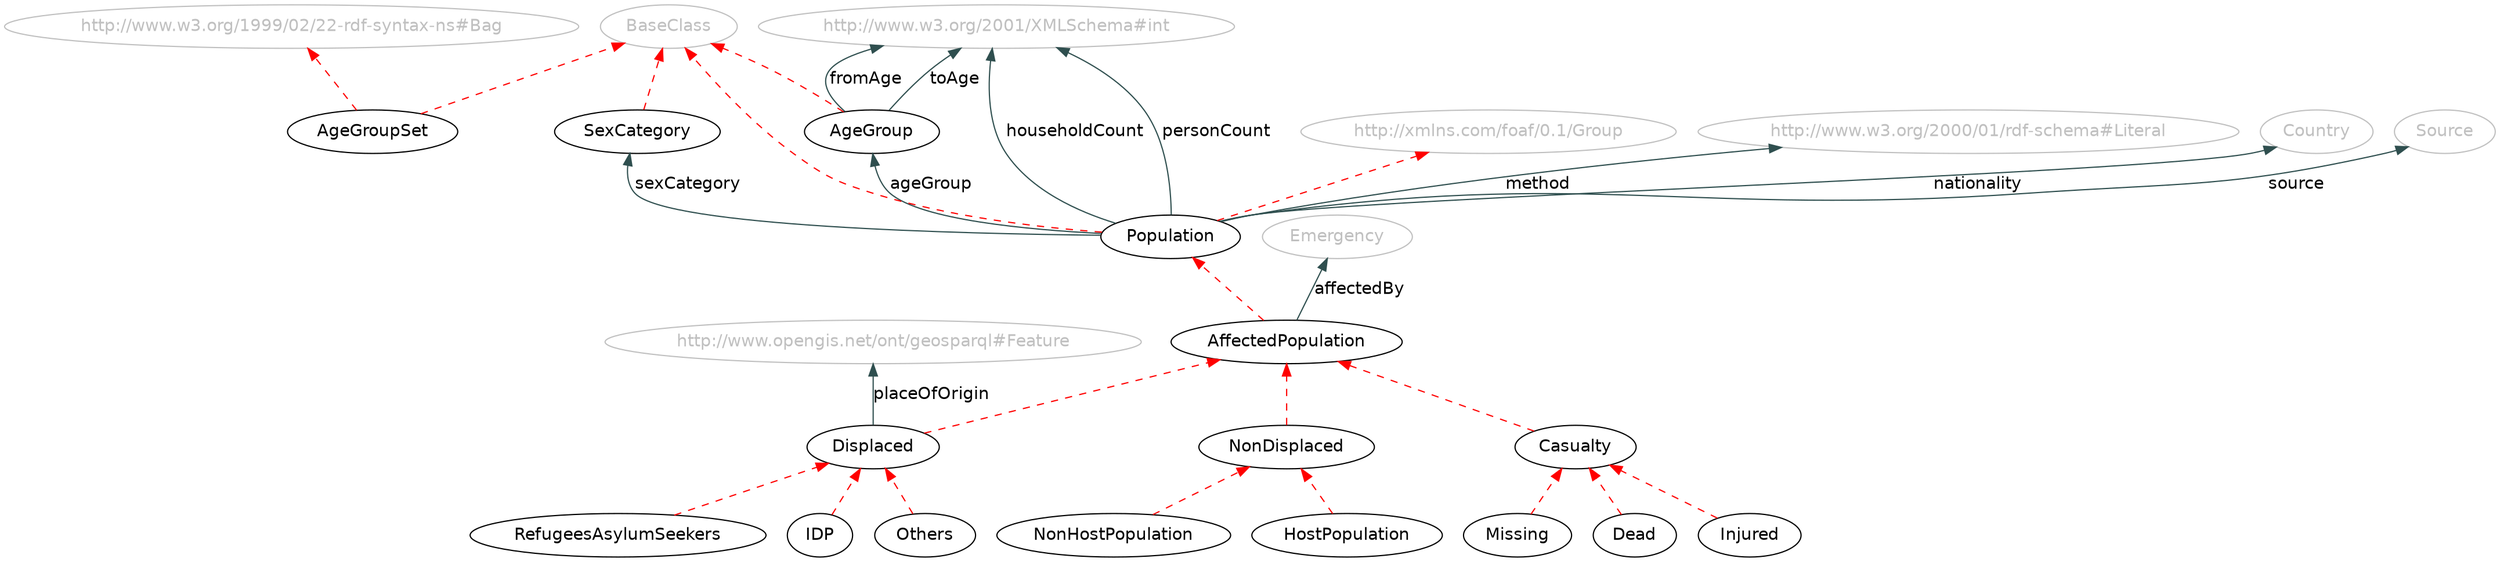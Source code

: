 digraph { 
 rankdir="BT";	
 charset="utf-8";
 overlap=false;
 edge [color=darkslategray];
 edge [fontname=Helvetica];
 node [fontname=Helvetica];

"AffectedPopulation" [ URL = "./#AffectedPopulation"] ;
		"AffectedPopulation" -> "Population" [ color=red style="dashed" ]; 
			"AgeGroup" [ URL = "./#AgeGroup"] ;
		"BaseClass" [ URL = "./#AgeGroup" color="gray" fontcolor="gray"] ;
				"AgeGroup" -> "BaseClass" [ color=red style="dashed" ]; 
			"AgeGroupSet" [ URL = "./#AgeGroupSet"] ;
		"BaseClass" [ URL = "./#AgeGroupSet" color="gray" fontcolor="gray"] ;
				"AgeGroupSet" -> "BaseClass" [ color=red style="dashed" ]; 
			"http://www.w3.org/1999/02/22-rdf-syntax-ns#Bag" [ URL = "./#AgeGroupSet" color="gray" fontcolor="gray"] ;
				"AgeGroupSet" -> "http://www.w3.org/1999/02/22-rdf-syntax-ns#Bag" [ color=red style="dashed" ]; 
			"Casualty" [ URL = "./#Casualty"] ;
		"Casualty" -> "AffectedPopulation" [ color=red style="dashed" ]; 
			"Dead" [ URL = "./#Dead"] ;
		"Dead" -> "Casualty" [ color=red style="dashed" ]; 
			"Displaced" [ URL = "./#Displaced"] ;
		"Displaced" -> "AffectedPopulation" [ color=red style="dashed" ]; 
			"HostPopulation" [ URL = "./#HostPopulation"] ;
		"HostPopulation" -> "NonDisplaced" [ color=red style="dashed" ]; 
			"IDP" [ URL = "./#IDP"] ;
		"IDP" -> "Displaced" [ color=red style="dashed" ]; 
			"Injured" [ URL = "./#Injured"] ;
		"Injured" -> "Casualty" [ color=red style="dashed" ]; 
			"Missing" [ URL = "./#Missing"] ;
		"Missing" -> "Casualty" [ color=red style="dashed" ]; 
			"NonDisplaced" [ URL = "./#NonDisplaced"] ;
		"NonDisplaced" -> "AffectedPopulation" [ color=red style="dashed" ]; 
			"NonHostPopulation" [ URL = "./#NonHostPopulation"] ;
		"NonHostPopulation" -> "NonDisplaced" [ color=red style="dashed" ]; 
			"Others" [ URL = "./#Others"] ;
		"Others" -> "Displaced" [ color=red style="dashed" ]; 
			"Population" [ URL = "./#Population"] ;
		"BaseClass" [ URL = "./#Population" color="gray" fontcolor="gray"] ;
				"Population" -> "BaseClass" [ color=red style="dashed" ]; 
			"http://xmlns.com/foaf/0.1/Group" [ URL = "./#Population" color="gray" fontcolor="gray"] ;
				"Population" -> "http://xmlns.com/foaf/0.1/Group" [ color=red style="dashed" ]; 
			"RefugeesAsylumSeekers" [ URL = "./#RefugeesAsylumSeekers"] ;
		"RefugeesAsylumSeekers" -> "Displaced" [ color=red style="dashed" ]; 
			"SexCategory" [ URL = "./#SexCategory"] ;
		"BaseClass" [ URL = "./#SexCategory" color="gray" fontcolor="gray"] ;
				"SexCategory" -> "BaseClass" [ color=red style="dashed" ]; 
			"Emergency" [ URL = "./#Emergency" color="gray" fontcolor="gray"] ;
					"AffectedPopulation" -> "Emergency" [ label="affectedBy" URL = "./#affectedBy"]; 
				"Population" -> "AgeGroup" [ label="ageGroup" URL = "./#ageGroup"]; 
				"http://www.w3.org/2001/XMLSchema#int" [ URL = "./#http://www.w3.org/2001/XMLSchema#int" color="gray" fontcolor="gray"] ;
					"AgeGroup" -> "http://www.w3.org/2001/XMLSchema#int" [ label="fromAge" URL = "./#fromAge"]; 
				"http://www.w3.org/2001/XMLSchema#int" [ URL = "./#http://www.w3.org/2001/XMLSchema#int" color="gray" fontcolor="gray"] ;
					"Population" -> "http://www.w3.org/2001/XMLSchema#int" [ label="householdCount" URL = "./#householdCount"]; 
				"http://www.w3.org/2000/01/rdf-schema#Literal" [ URL = "./#http://www.w3.org/2000/01/rdf-schema#Literal" color="gray" fontcolor="gray"] ;
					"Population" -> "http://www.w3.org/2000/01/rdf-schema#Literal" [ label="method" URL = "./#method"]; 
				"Country" [ URL = "./#Country" color="gray" fontcolor="gray"] ;
					"Population" -> "Country" [ label="nationality" URL = "./#nationality"]; 
				"http://www.w3.org/2001/XMLSchema#int" [ URL = "./#http://www.w3.org/2001/XMLSchema#int" color="gray" fontcolor="gray"] ;
					"Population" -> "http://www.w3.org/2001/XMLSchema#int" [ label="personCount" URL = "./#personCount"]; 
				"http://www.opengis.net/ont/geosparql#Feature" [ URL = "./#http://www.opengis.net/ont/geosparql#Feature" color="gray" fontcolor="gray"] ;
					"Displaced" -> "http://www.opengis.net/ont/geosparql#Feature" [ label="placeOfOrigin" URL = "./#placeOfOrigin"]; 
				"Population" -> "SexCategory" [ label="sexCategory" URL = "./#sexCategory"]; 
				"Source" [ URL = "./#Source" color="gray" fontcolor="gray"] ;
					"Population" -> "Source" [ label="source" URL = "./#source"]; 
				"http://www.w3.org/2001/XMLSchema#int" [ URL = "./#http://www.w3.org/2001/XMLSchema#int" color="gray" fontcolor="gray"] ;
					"AgeGroup" -> "http://www.w3.org/2001/XMLSchema#int" [ label="toAge" URL = "./#toAge"]; 
				}